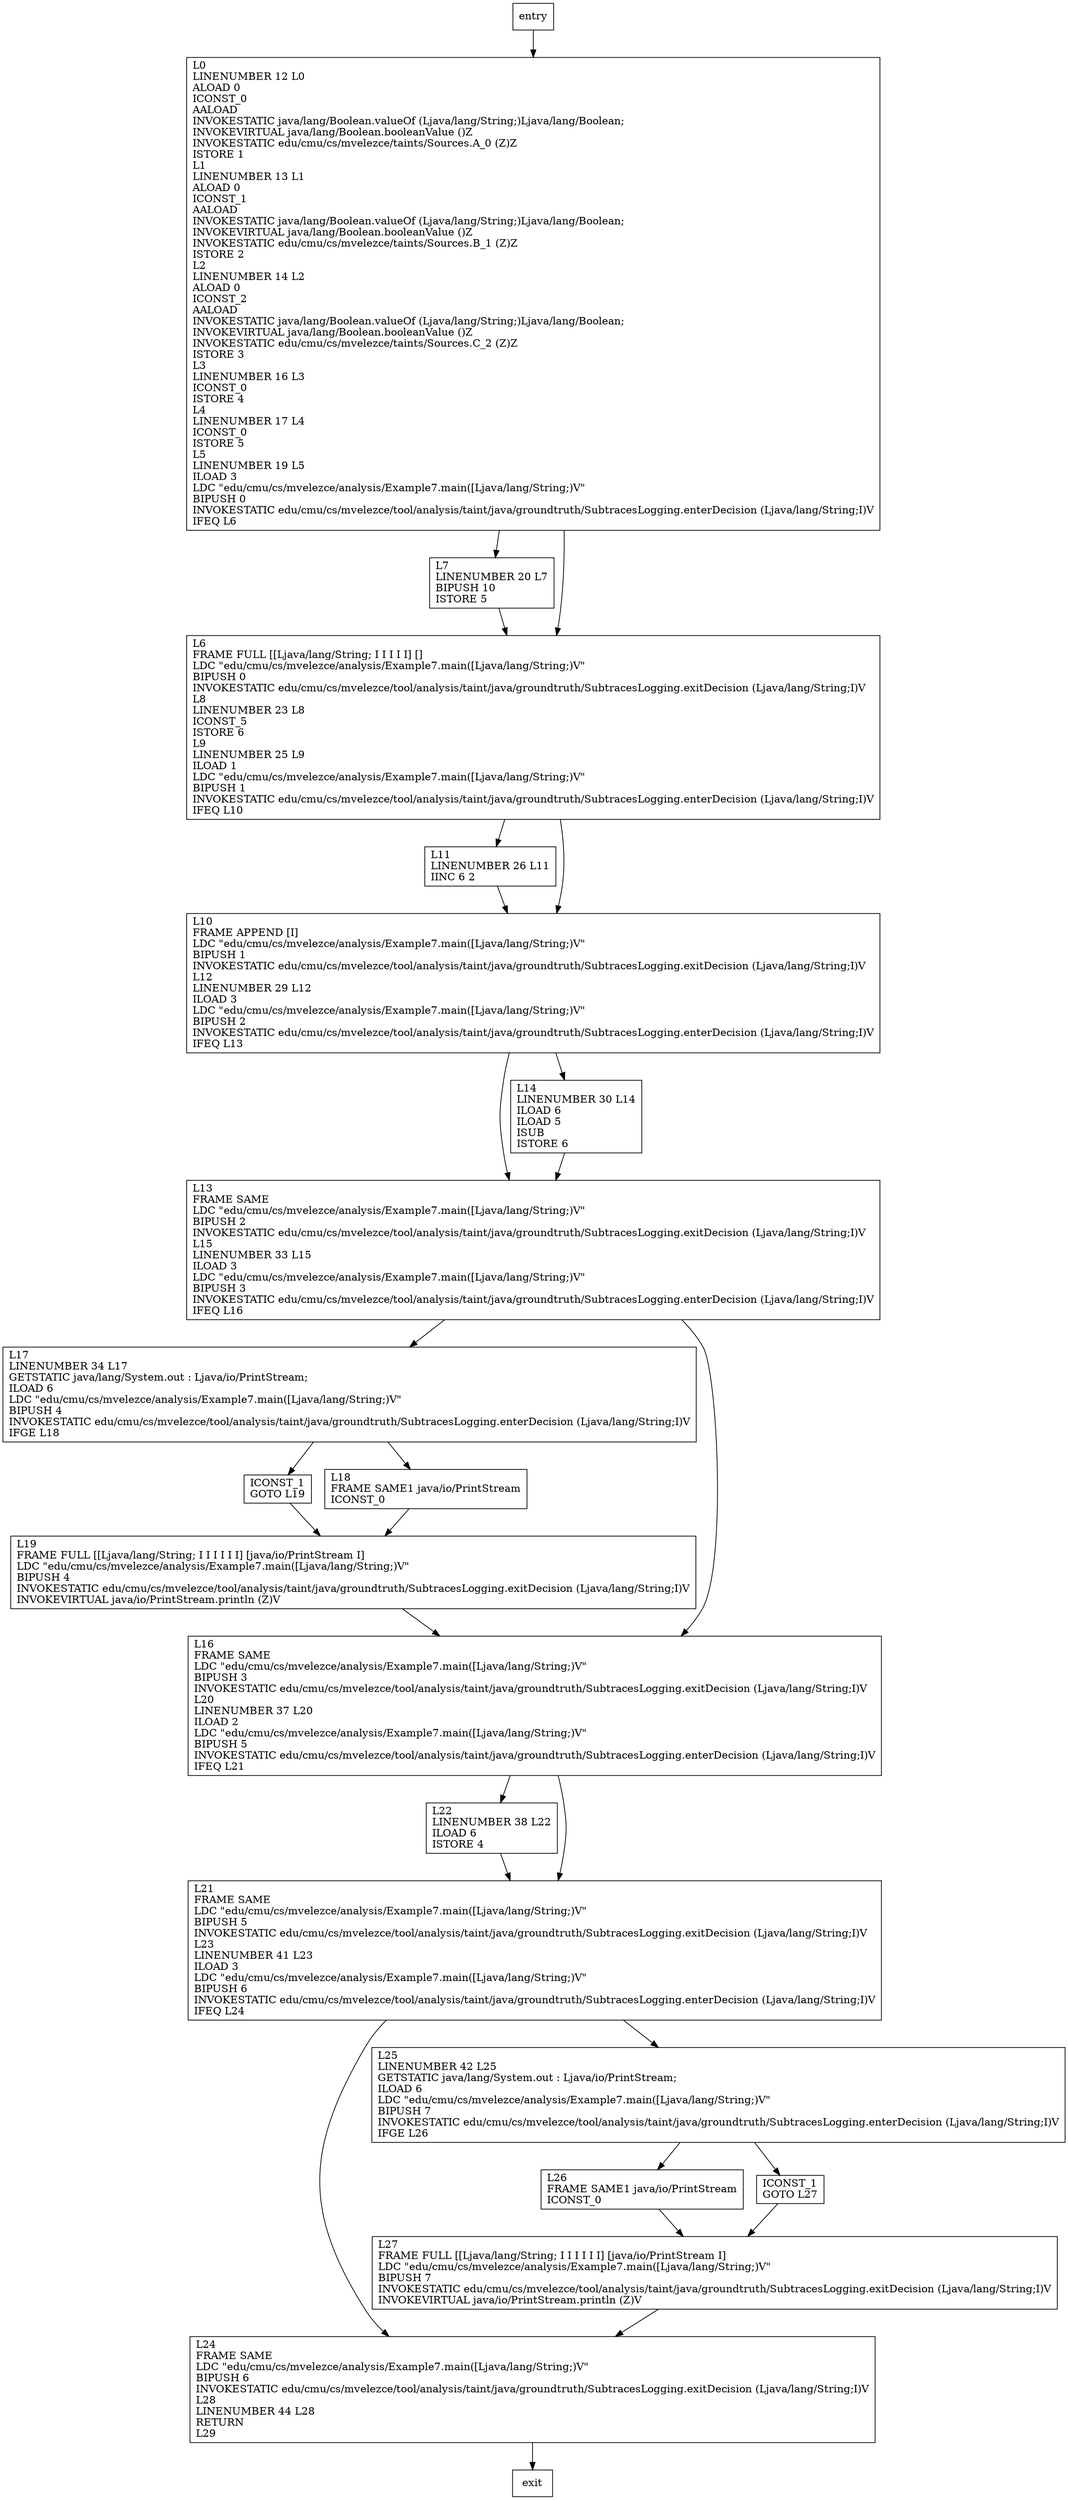 digraph main {
node [shape=record];
627863418 [label="L13\lFRAME SAME\lLDC \"edu/cmu/cs/mvelezce/analysis/Example7.main([Ljava/lang/String;)V\"\lBIPUSH 2\lINVOKESTATIC edu/cmu/cs/mvelezce/tool/analysis/taint/java/groundtruth/SubtracesLogging.exitDecision (Ljava/lang/String;I)V\lL15\lLINENUMBER 33 L15\lILOAD 3\lLDC \"edu/cmu/cs/mvelezce/analysis/Example7.main([Ljava/lang/String;)V\"\lBIPUSH 3\lINVOKESTATIC edu/cmu/cs/mvelezce/tool/analysis/taint/java/groundtruth/SubtracesLogging.enterDecision (Ljava/lang/String;I)V\lIFEQ L16\l"];
1850981199 [label="L22\lLINENUMBER 38 L22\lILOAD 6\lISTORE 4\l"];
424848797 [label="L7\lLINENUMBER 20 L7\lBIPUSH 10\lISTORE 5\l"];
152349586 [label="L26\lFRAME SAME1 java/io/PrintStream\lICONST_0\l"];
1495860636 [label="L21\lFRAME SAME\lLDC \"edu/cmu/cs/mvelezce/analysis/Example7.main([Ljava/lang/String;)V\"\lBIPUSH 5\lINVOKESTATIC edu/cmu/cs/mvelezce/tool/analysis/taint/java/groundtruth/SubtracesLogging.exitDecision (Ljava/lang/String;I)V\lL23\lLINENUMBER 41 L23\lILOAD 3\lLDC \"edu/cmu/cs/mvelezce/analysis/Example7.main([Ljava/lang/String;)V\"\lBIPUSH 6\lINVOKESTATIC edu/cmu/cs/mvelezce/tool/analysis/taint/java/groundtruth/SubtracesLogging.enterDecision (Ljava/lang/String;I)V\lIFEQ L24\l"];
627747774 [label="L24\lFRAME SAME\lLDC \"edu/cmu/cs/mvelezce/analysis/Example7.main([Ljava/lang/String;)V\"\lBIPUSH 6\lINVOKESTATIC edu/cmu/cs/mvelezce/tool/analysis/taint/java/groundtruth/SubtracesLogging.exitDecision (Ljava/lang/String;I)V\lL28\lLINENUMBER 44 L28\lRETURN\lL29\l"];
1490353715 [label="L0\lLINENUMBER 12 L0\lALOAD 0\lICONST_0\lAALOAD\lINVOKESTATIC java/lang/Boolean.valueOf (Ljava/lang/String;)Ljava/lang/Boolean;\lINVOKEVIRTUAL java/lang/Boolean.booleanValue ()Z\lINVOKESTATIC edu/cmu/cs/mvelezce/taints/Sources.A_0 (Z)Z\lISTORE 1\lL1\lLINENUMBER 13 L1\lALOAD 0\lICONST_1\lAALOAD\lINVOKESTATIC java/lang/Boolean.valueOf (Ljava/lang/String;)Ljava/lang/Boolean;\lINVOKEVIRTUAL java/lang/Boolean.booleanValue ()Z\lINVOKESTATIC edu/cmu/cs/mvelezce/taints/Sources.B_1 (Z)Z\lISTORE 2\lL2\lLINENUMBER 14 L2\lALOAD 0\lICONST_2\lAALOAD\lINVOKESTATIC java/lang/Boolean.valueOf (Ljava/lang/String;)Ljava/lang/Boolean;\lINVOKEVIRTUAL java/lang/Boolean.booleanValue ()Z\lINVOKESTATIC edu/cmu/cs/mvelezce/taints/Sources.C_2 (Z)Z\lISTORE 3\lL3\lLINENUMBER 16 L3\lICONST_0\lISTORE 4\lL4\lLINENUMBER 17 L4\lICONST_0\lISTORE 5\lL5\lLINENUMBER 19 L5\lILOAD 3\lLDC \"edu/cmu/cs/mvelezce/analysis/Example7.main([Ljava/lang/String;)V\"\lBIPUSH 0\lINVOKESTATIC edu/cmu/cs/mvelezce/tool/analysis/taint/java/groundtruth/SubtracesLogging.enterDecision (Ljava/lang/String;I)V\lIFEQ L6\l"];
1908883473 [label="L6\lFRAME FULL [[Ljava/lang/String; I I I I I] []\lLDC \"edu/cmu/cs/mvelezce/analysis/Example7.main([Ljava/lang/String;)V\"\lBIPUSH 0\lINVOKESTATIC edu/cmu/cs/mvelezce/tool/analysis/taint/java/groundtruth/SubtracesLogging.exitDecision (Ljava/lang/String;I)V\lL8\lLINENUMBER 23 L8\lICONST_5\lISTORE 6\lL9\lLINENUMBER 25 L9\lILOAD 1\lLDC \"edu/cmu/cs/mvelezce/analysis/Example7.main([Ljava/lang/String;)V\"\lBIPUSH 1\lINVOKESTATIC edu/cmu/cs/mvelezce/tool/analysis/taint/java/groundtruth/SubtracesLogging.enterDecision (Ljava/lang/String;I)V\lIFEQ L10\l"];
136108302 [label="L17\lLINENUMBER 34 L17\lGETSTATIC java/lang/System.out : Ljava/io/PrintStream;\lILOAD 6\lLDC \"edu/cmu/cs/mvelezce/analysis/Example7.main([Ljava/lang/String;)V\"\lBIPUSH 4\lINVOKESTATIC edu/cmu/cs/mvelezce/tool/analysis/taint/java/groundtruth/SubtracesLogging.enterDecision (Ljava/lang/String;I)V\lIFGE L18\l"];
1710905079 [label="ICONST_1\lGOTO L19\l"];
2053841228 [label="L16\lFRAME SAME\lLDC \"edu/cmu/cs/mvelezce/analysis/Example7.main([Ljava/lang/String;)V\"\lBIPUSH 3\lINVOKESTATIC edu/cmu/cs/mvelezce/tool/analysis/taint/java/groundtruth/SubtracesLogging.exitDecision (Ljava/lang/String;I)V\lL20\lLINENUMBER 37 L20\lILOAD 2\lLDC \"edu/cmu/cs/mvelezce/analysis/Example7.main([Ljava/lang/String;)V\"\lBIPUSH 5\lINVOKESTATIC edu/cmu/cs/mvelezce/tool/analysis/taint/java/groundtruth/SubtracesLogging.enterDecision (Ljava/lang/String;I)V\lIFEQ L21\l"];
590078605 [label="L18\lFRAME SAME1 java/io/PrintStream\lICONST_0\l"];
495471129 [label="L11\lLINENUMBER 26 L11\lIINC 6 2\l"];
6932197 [label="L19\lFRAME FULL [[Ljava/lang/String; I I I I I I] [java/io/PrintStream I]\lLDC \"edu/cmu/cs/mvelezce/analysis/Example7.main([Ljava/lang/String;)V\"\lBIPUSH 4\lINVOKESTATIC edu/cmu/cs/mvelezce/tool/analysis/taint/java/groundtruth/SubtracesLogging.exitDecision (Ljava/lang/String;I)V\lINVOKEVIRTUAL java/io/PrintStream.println (Z)V\l"];
1803161368 [label="L25\lLINENUMBER 42 L25\lGETSTATIC java/lang/System.out : Ljava/io/PrintStream;\lILOAD 6\lLDC \"edu/cmu/cs/mvelezce/analysis/Example7.main([Ljava/lang/String;)V\"\lBIPUSH 7\lINVOKESTATIC edu/cmu/cs/mvelezce/tool/analysis/taint/java/groundtruth/SubtracesLogging.enterDecision (Ljava/lang/String;I)V\lIFGE L26\l"];
1657936637 [label="L10\lFRAME APPEND [I]\lLDC \"edu/cmu/cs/mvelezce/analysis/Example7.main([Ljava/lang/String;)V\"\lBIPUSH 1\lINVOKESTATIC edu/cmu/cs/mvelezce/tool/analysis/taint/java/groundtruth/SubtracesLogging.exitDecision (Ljava/lang/String;I)V\lL12\lLINENUMBER 29 L12\lILOAD 3\lLDC \"edu/cmu/cs/mvelezce/analysis/Example7.main([Ljava/lang/String;)V\"\lBIPUSH 2\lINVOKESTATIC edu/cmu/cs/mvelezce/tool/analysis/taint/java/groundtruth/SubtracesLogging.enterDecision (Ljava/lang/String;I)V\lIFEQ L13\l"];
2043922005 [label="L27\lFRAME FULL [[Ljava/lang/String; I I I I I I] [java/io/PrintStream I]\lLDC \"edu/cmu/cs/mvelezce/analysis/Example7.main([Ljava/lang/String;)V\"\lBIPUSH 7\lINVOKESTATIC edu/cmu/cs/mvelezce/tool/analysis/taint/java/groundtruth/SubtracesLogging.exitDecision (Ljava/lang/String;I)V\lINVOKEVIRTUAL java/io/PrintStream.println (Z)V\l"];
1860205951 [label="L14\lLINENUMBER 30 L14\lILOAD 6\lILOAD 5\lISUB\lISTORE 6\l"];
411064571 [label="ICONST_1\lGOTO L27\l"];
entry;
exit;
627863418 -> 136108302;
627863418 -> 2053841228;
1850981199 -> 1495860636;
424848797 -> 1908883473;
152349586 -> 2043922005;
1495860636 -> 627747774;
1495860636 -> 1803161368;
627747774 -> exit;
1490353715 -> 1908883473;
1490353715 -> 424848797;
1908883473 -> 495471129;
1908883473 -> 1657936637;
entry -> 1490353715;
136108302 -> 1710905079;
136108302 -> 590078605;
1710905079 -> 6932197;
2053841228 -> 1850981199;
2053841228 -> 1495860636;
590078605 -> 6932197;
495471129 -> 1657936637;
6932197 -> 2053841228;
1803161368 -> 152349586;
1803161368 -> 411064571;
1657936637 -> 627863418;
1657936637 -> 1860205951;
2043922005 -> 627747774;
1860205951 -> 627863418;
411064571 -> 2043922005;
}
